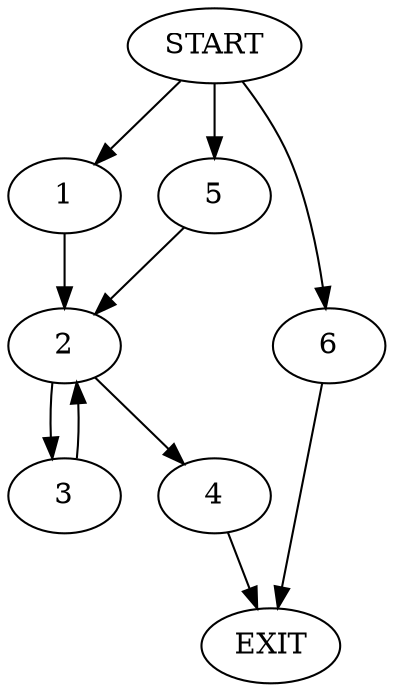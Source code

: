 digraph {
0 [label="START"]
7 [label="EXIT"]
0 -> 1
1 -> 2
2 -> 3
2 -> 4
3 -> 2
4 -> 7
0 -> 5
5 -> 2
0 -> 6
6 -> 7
}
